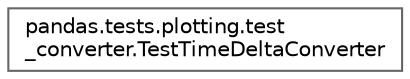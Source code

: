 digraph "Graphical Class Hierarchy"
{
 // LATEX_PDF_SIZE
  bgcolor="transparent";
  edge [fontname=Helvetica,fontsize=10,labelfontname=Helvetica,labelfontsize=10];
  node [fontname=Helvetica,fontsize=10,shape=box,height=0.2,width=0.4];
  rankdir="LR";
  Node0 [id="Node000000",label="pandas.tests.plotting.test\l_converter.TestTimeDeltaConverter",height=0.2,width=0.4,color="grey40", fillcolor="white", style="filled",URL="$da/deb/classpandas_1_1tests_1_1plotting_1_1test__converter_1_1TestTimeDeltaConverter.html",tooltip=" "];
}
